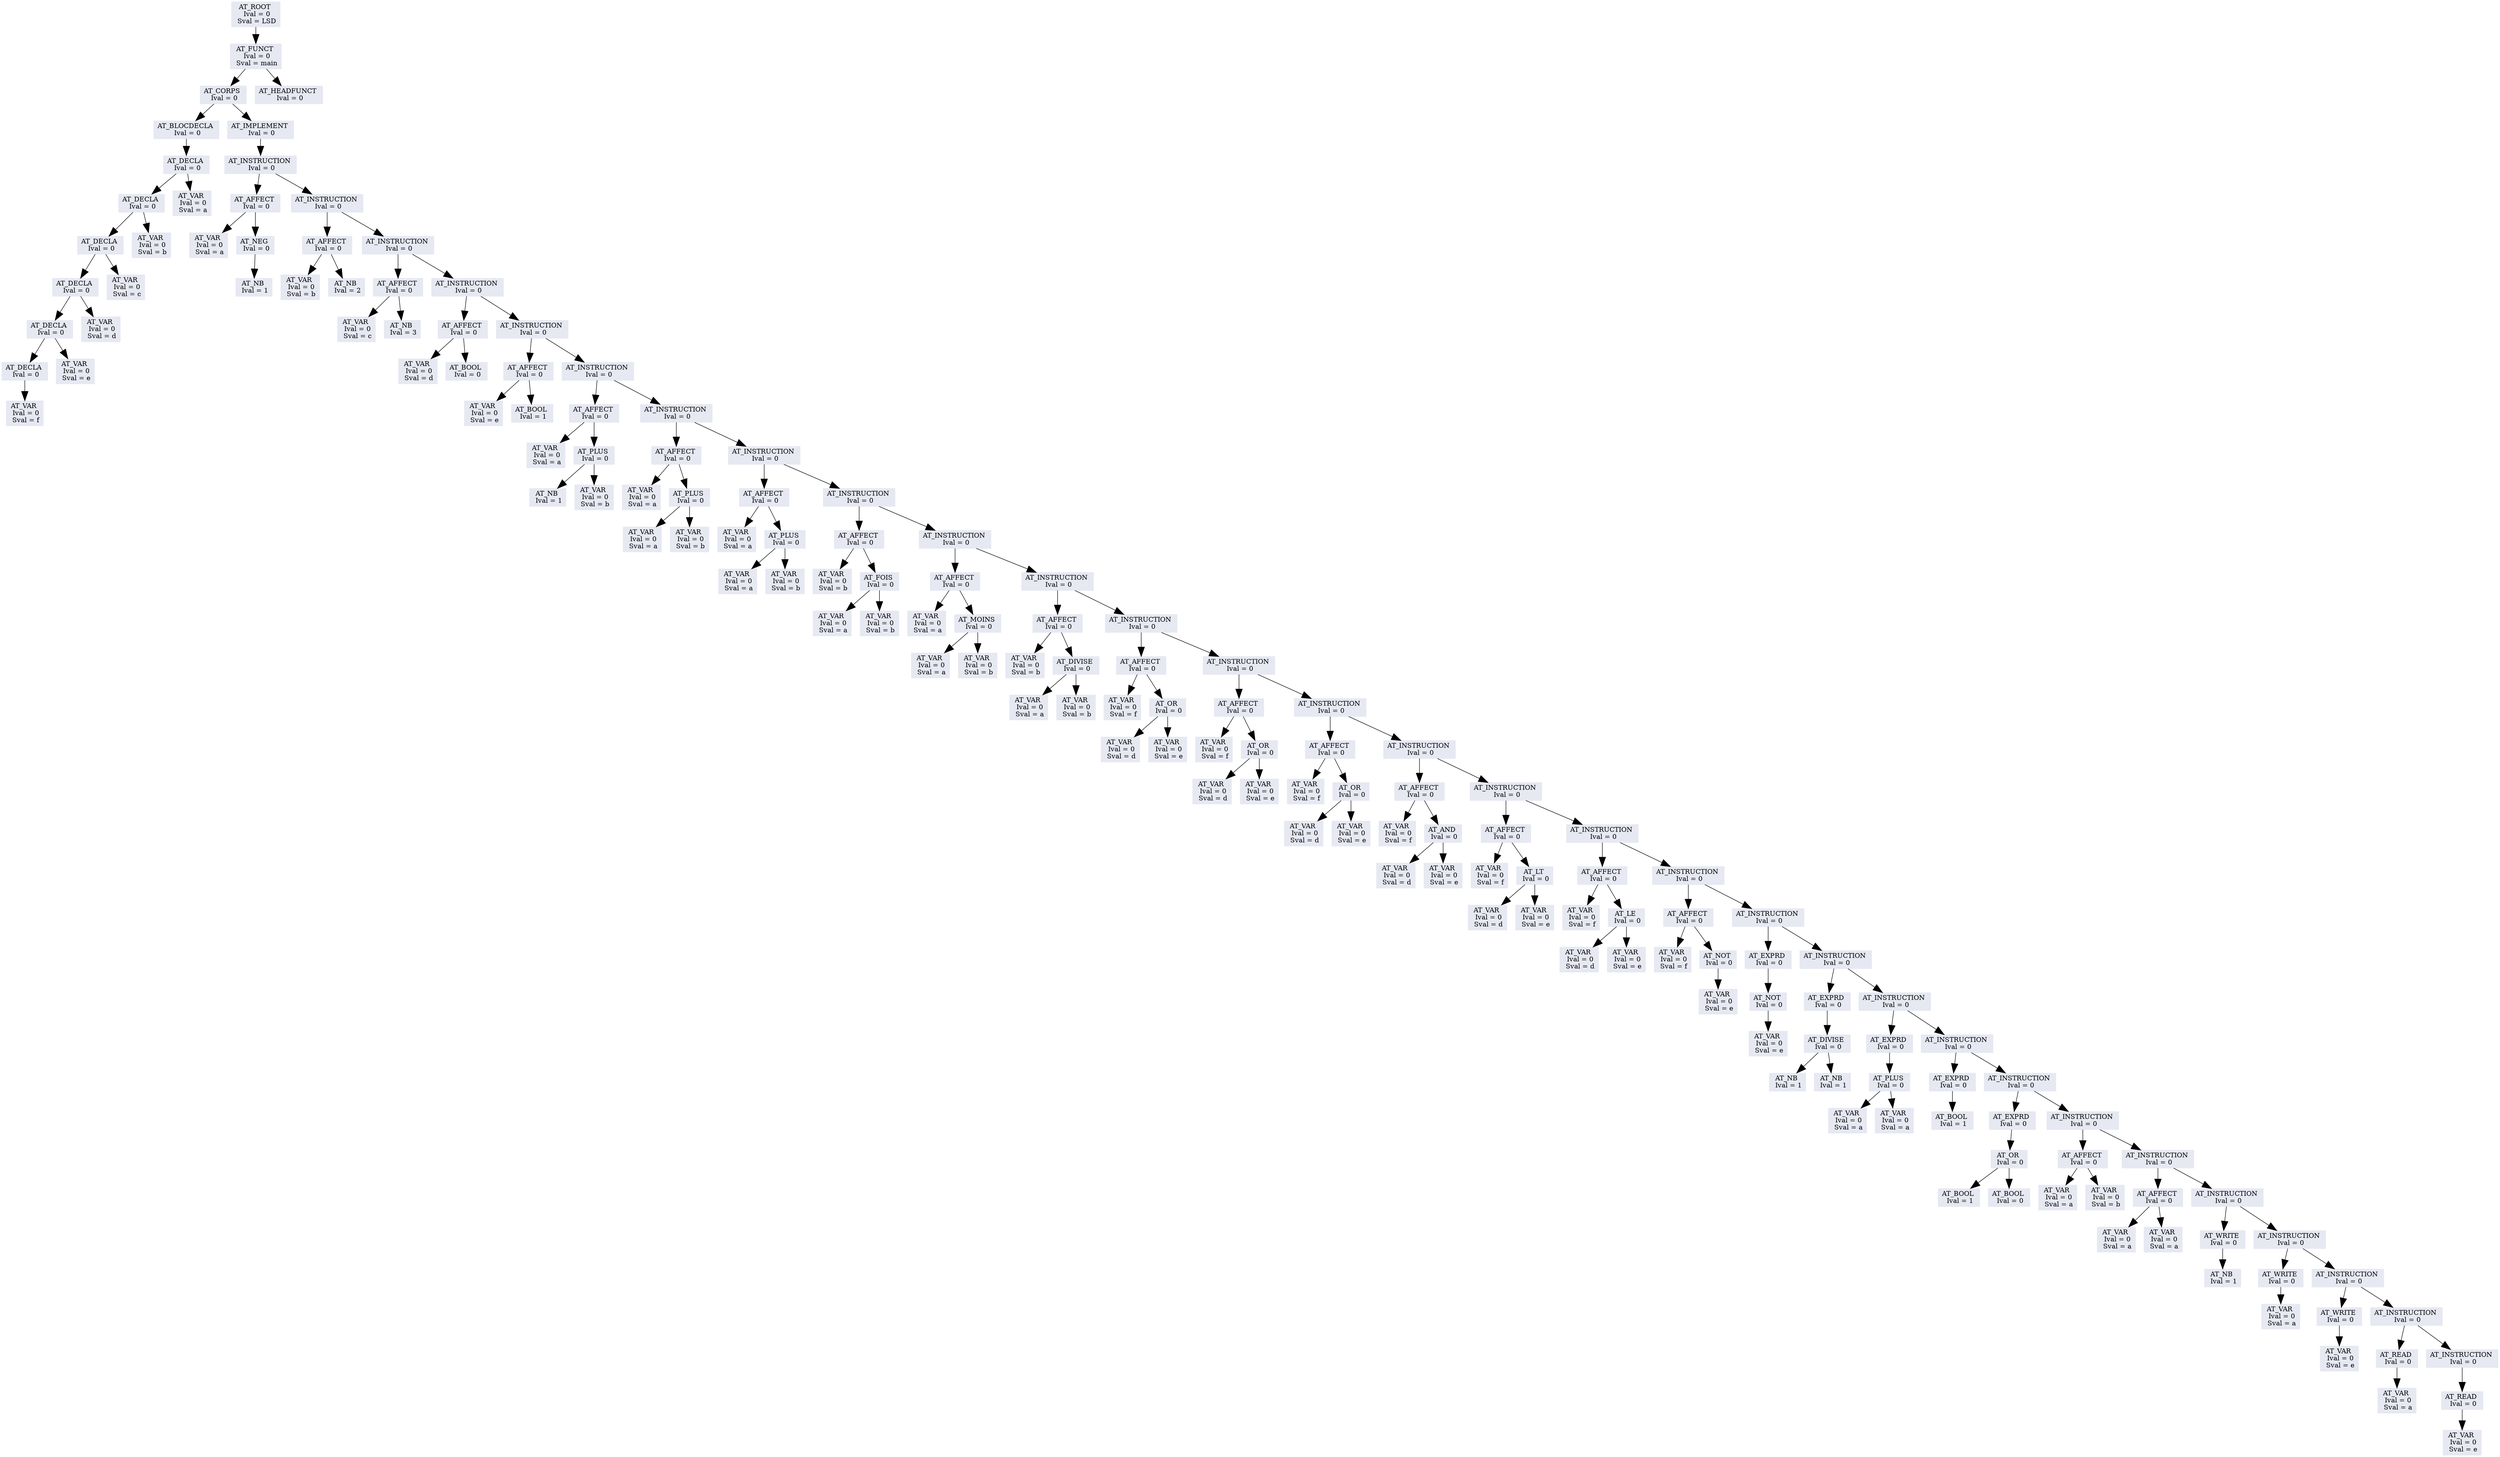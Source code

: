 //dot -Tjpg -oArbreGraph.jpg ArbreGraph.dot
digraph LSD12{
	bgcolor=white
	node [color="#9DACBF", fontcolor="#000000", style=filled];
	edge [arrowsize=2, color="#000000"];

// A remplacer avec ce qu'il y a entre ";*** BEGIN printTreeGraphViz(..) +locations ***" et ";*** END printTreeGraphViz(..) +locations ***"

"0x8724828";
"0x8724828"[shape=box, color="#e6e8f2", fontcolor="#000000",label="AT_ROOT \n Ival = 0\n Sval = LSD"];
"0x8724828" -> "0x8724808";
"0x8724808"[shape=box, color="#e6e8f2", fontcolor="#000000",label="AT_FUNCT \n Ival = 0\n Sval = main"];
"0x8724808" -> "0x87247e8";
"0x8724808" -> "0x8723078";
"0x87247e8"[shape=box, color="#e6e8f2", fontcolor="#000000",label="AT_CORPS \n Ival = 0"];
"0x87247e8" -> "0x8723278";
"0x87247e8" -> "0x87247c8";
"0x8723278"[shape=box, color="#e6e8f2", fontcolor="#000000",label="AT_BLOCDECLA \n Ival = 0"];
"0x8723278" -> "0x8723258";
"0x8723258"[shape=box, color="#e6e8f2", fontcolor="#000000",label="AT_DECLA \n Ival = 0"];
"0x8723258" -> "0x8723238";
"0x8723258" -> "0x87230a8";
"0x8723238"[shape=box, color="#e6e8f2", fontcolor="#000000",label="AT_DECLA \n Ival = 0"];
"0x8723238" -> "0x8723218";
"0x8723238" -> "0x87230d8";
"0x8723218"[shape=box, color="#e6e8f2", fontcolor="#000000",label="AT_DECLA \n Ival = 0"];
"0x8723218" -> "0x87231f8";
"0x8723218" -> "0x8723108";
"0x87231f8"[shape=box, color="#e6e8f2", fontcolor="#000000",label="AT_DECLA \n Ival = 0"];
"0x87231f8" -> "0x87231d8";
"0x87231f8" -> "0x8723138";
"0x87231d8"[shape=box, color="#e6e8f2", fontcolor="#000000",label="AT_DECLA \n Ival = 0"];
"0x87231d8" -> "0x87231b8";
"0x87231d8" -> "0x8723168";
"0x87231b8"[shape=box, color="#e6e8f2", fontcolor="#000000",label="AT_DECLA \n Ival = 0"];
"0x87231b8" -> "0x8723198";
"0x8723198"[shape=box, color="#e6e8f2", fontcolor="#000000",label="AT_VAR \n Ival = 0\n Sval = f"];
"0x8723168"[shape=box, color="#e6e8f2", fontcolor="#000000",label="AT_VAR \n Ival = 0\n Sval = e"];
"0x8723138"[shape=box, color="#e6e8f2", fontcolor="#000000",label="AT_VAR \n Ival = 0\n Sval = d"];
"0x8723108"[shape=box, color="#e6e8f2", fontcolor="#000000",label="AT_VAR \n Ival = 0\n Sval = c"];
"0x87230d8"[shape=box, color="#e6e8f2", fontcolor="#000000",label="AT_VAR \n Ival = 0\n Sval = b"];
"0x87230a8"[shape=box, color="#e6e8f2", fontcolor="#000000",label="AT_VAR \n Ival = 0\n Sval = a"];
"0x87247c8"[shape=box, color="#e6e8f2", fontcolor="#000000",label="AT_IMPLEMENT \n Ival = 0"];
"0x87247c8" -> "0x87247a8";
"0x87247a8"[shape=box, color="#e6e8f2", fontcolor="#000000",label="AT_INSTRUCTION \n Ival = 0"];
"0x87247a8" -> "0x8723308";
"0x87247a8" -> "0x8724788";
"0x8723308"[shape=box, color="#e6e8f2", fontcolor="#000000",label="AT_AFFECT \n Ival = 0"];
"0x8723308" -> "0x87232a8";
"0x8723308" -> "0x87232e8";
"0x87232a8"[shape=box, color="#e6e8f2", fontcolor="#000000",label="AT_VAR \n Ival = 0\n Sval = a"];
"0x87232e8"[shape=box, color="#e6e8f2", fontcolor="#000000",label="AT_NEG \n Ival = 0"];
"0x87232e8" -> "0x87232c8";
"0x87232c8"[shape=box, color="#e6e8f2", fontcolor="#000000",label="AT_NB \n Ival = 1"];
"0x8724788"[shape=box, color="#e6e8f2", fontcolor="#000000",label="AT_INSTRUCTION \n Ival = 0"];
"0x8724788" -> "0x8723378";
"0x8724788" -> "0x8724768";
"0x8723378"[shape=box, color="#e6e8f2", fontcolor="#000000",label="AT_AFFECT \n Ival = 0"];
"0x8723378" -> "0x8723338";
"0x8723378" -> "0x8723358";
"0x8723338"[shape=box, color="#e6e8f2", fontcolor="#000000",label="AT_VAR \n Ival = 0\n Sval = b"];
"0x8723358"[shape=box, color="#e6e8f2", fontcolor="#000000",label="AT_NB \n Ival = 2"];
"0x8724768"[shape=box, color="#e6e8f2", fontcolor="#000000",label="AT_INSTRUCTION \n Ival = 0"];
"0x8724768" -> "0x87233e8";
"0x8724768" -> "0x8724748";
"0x87233e8"[shape=box, color="#e6e8f2", fontcolor="#000000",label="AT_AFFECT \n Ival = 0"];
"0x87233e8" -> "0x87233a8";
"0x87233e8" -> "0x87233c8";
"0x87233a8"[shape=box, color="#e6e8f2", fontcolor="#000000",label="AT_VAR \n Ival = 0\n Sval = c"];
"0x87233c8"[shape=box, color="#e6e8f2", fontcolor="#000000",label="AT_NB \n Ival = 3"];
"0x8724748"[shape=box, color="#e6e8f2", fontcolor="#000000",label="AT_INSTRUCTION \n Ival = 0"];
"0x8724748" -> "0x8723458";
"0x8724748" -> "0x8724728";
"0x8723458"[shape=box, color="#e6e8f2", fontcolor="#000000",label="AT_AFFECT \n Ival = 0"];
"0x8723458" -> "0x8723418";
"0x8723458" -> "0x8723438";
"0x8723418"[shape=box, color="#e6e8f2", fontcolor="#000000",label="AT_VAR \n Ival = 0\n Sval = d"];
"0x8723438"[shape=box, color="#e6e8f2", fontcolor="#000000",label="AT_BOOL \n Ival = 0"];
"0x8724728"[shape=box, color="#e6e8f2", fontcolor="#000000",label="AT_INSTRUCTION \n Ival = 0"];
"0x8724728" -> "0x87234c8";
"0x8724728" -> "0x8724708";
"0x87234c8"[shape=box, color="#e6e8f2", fontcolor="#000000",label="AT_AFFECT \n Ival = 0"];
"0x87234c8" -> "0x8723488";
"0x87234c8" -> "0x87234a8";
"0x8723488"[shape=box, color="#e6e8f2", fontcolor="#000000",label="AT_VAR \n Ival = 0\n Sval = e"];
"0x87234a8"[shape=box, color="#e6e8f2", fontcolor="#000000",label="AT_BOOL \n Ival = 1"];
"0x8724708"[shape=box, color="#e6e8f2", fontcolor="#000000",label="AT_INSTRUCTION \n Ival = 0"];
"0x8724708" -> "0x8723588";
"0x8724708" -> "0x87246e8";
"0x8723588"[shape=box, color="#e6e8f2", fontcolor="#000000",label="AT_AFFECT \n Ival = 0"];
"0x8723588" -> "0x87234f8";
"0x8723588" -> "0x8723568";
"0x87234f8"[shape=box, color="#e6e8f2", fontcolor="#000000",label="AT_VAR \n Ival = 0\n Sval = a"];
"0x8723568"[shape=box, color="#e6e8f2", fontcolor="#000000",label="AT_PLUS \n Ival = 0"];
"0x8723568" -> "0x8723518";
"0x8723568" -> "0x8723548";
"0x8723518"[shape=box, color="#e6e8f2", fontcolor="#000000",label="AT_NB \n Ival = 1"];
"0x8723548"[shape=box, color="#e6e8f2", fontcolor="#000000",label="AT_VAR \n Ival = 0\n Sval = b"];
"0x87246e8"[shape=box, color="#e6e8f2", fontcolor="#000000",label="AT_INSTRUCTION \n Ival = 0"];
"0x87246e8" -> "0x8723658";
"0x87246e8" -> "0x87246c8";
"0x8723658"[shape=box, color="#e6e8f2", fontcolor="#000000",label="AT_AFFECT \n Ival = 0"];
"0x8723658" -> "0x87235b8";
"0x8723658" -> "0x8723638";
"0x87235b8"[shape=box, color="#e6e8f2", fontcolor="#000000",label="AT_VAR \n Ival = 0\n Sval = a"];
"0x8723638"[shape=box, color="#e6e8f2", fontcolor="#000000",label="AT_PLUS \n Ival = 0"];
"0x8723638" -> "0x87235e8";
"0x8723638" -> "0x8723618";
"0x87235e8"[shape=box, color="#e6e8f2", fontcolor="#000000",label="AT_VAR \n Ival = 0\n Sval = a"];
"0x8723618"[shape=box, color="#e6e8f2", fontcolor="#000000",label="AT_VAR \n Ival = 0\n Sval = b"];
"0x87246c8"[shape=box, color="#e6e8f2", fontcolor="#000000",label="AT_INSTRUCTION \n Ival = 0"];
"0x87246c8" -> "0x8723728";
"0x87246c8" -> "0x87246a8";
"0x8723728"[shape=box, color="#e6e8f2", fontcolor="#000000",label="AT_AFFECT \n Ival = 0"];
"0x8723728" -> "0x8723688";
"0x8723728" -> "0x8723708";
"0x8723688"[shape=box, color="#e6e8f2", fontcolor="#000000",label="AT_VAR \n Ival = 0\n Sval = a"];
"0x8723708"[shape=box, color="#e6e8f2", fontcolor="#000000",label="AT_PLUS \n Ival = 0"];
"0x8723708" -> "0x87236b8";
"0x8723708" -> "0x87236e8";
"0x87236b8"[shape=box, color="#e6e8f2", fontcolor="#000000",label="AT_VAR \n Ival = 0\n Sval = a"];
"0x87236e8"[shape=box, color="#e6e8f2", fontcolor="#000000",label="AT_VAR \n Ival = 0\n Sval = b"];
"0x87246a8"[shape=box, color="#e6e8f2", fontcolor="#000000",label="AT_INSTRUCTION \n Ival = 0"];
"0x87246a8" -> "0x87237f8";
"0x87246a8" -> "0x8724688";
"0x87237f8"[shape=box, color="#e6e8f2", fontcolor="#000000",label="AT_AFFECT \n Ival = 0"];
"0x87237f8" -> "0x8723758";
"0x87237f8" -> "0x87237d8";
"0x8723758"[shape=box, color="#e6e8f2", fontcolor="#000000",label="AT_VAR \n Ival = 0\n Sval = b"];
"0x87237d8"[shape=box, color="#e6e8f2", fontcolor="#000000",label="AT_FOIS \n Ival = 0"];
"0x87237d8" -> "0x8723788";
"0x87237d8" -> "0x87237b8";
"0x8723788"[shape=box, color="#e6e8f2", fontcolor="#000000",label="AT_VAR \n Ival = 0\n Sval = a"];
"0x87237b8"[shape=box, color="#e6e8f2", fontcolor="#000000",label="AT_VAR \n Ival = 0\n Sval = b"];
"0x8724688"[shape=box, color="#e6e8f2", fontcolor="#000000",label="AT_INSTRUCTION \n Ival = 0"];
"0x8724688" -> "0x87238c8";
"0x8724688" -> "0x8724668";
"0x87238c8"[shape=box, color="#e6e8f2", fontcolor="#000000",label="AT_AFFECT \n Ival = 0"];
"0x87238c8" -> "0x8723828";
"0x87238c8" -> "0x87238a8";
"0x8723828"[shape=box, color="#e6e8f2", fontcolor="#000000",label="AT_VAR \n Ival = 0\n Sval = a"];
"0x87238a8"[shape=box, color="#e6e8f2", fontcolor="#000000",label="AT_MOINS \n Ival = 0"];
"0x87238a8" -> "0x8723858";
"0x87238a8" -> "0x8723888";
"0x8723858"[shape=box, color="#e6e8f2", fontcolor="#000000",label="AT_VAR \n Ival = 0\n Sval = a"];
"0x8723888"[shape=box, color="#e6e8f2", fontcolor="#000000",label="AT_VAR \n Ival = 0\n Sval = b"];
"0x8724668"[shape=box, color="#e6e8f2", fontcolor="#000000",label="AT_INSTRUCTION \n Ival = 0"];
"0x8724668" -> "0x8723998";
"0x8724668" -> "0x8724648";
"0x8723998"[shape=box, color="#e6e8f2", fontcolor="#000000",label="AT_AFFECT \n Ival = 0"];
"0x8723998" -> "0x87238f8";
"0x8723998" -> "0x8723978";
"0x87238f8"[shape=box, color="#e6e8f2", fontcolor="#000000",label="AT_VAR \n Ival = 0\n Sval = b"];
"0x8723978"[shape=box, color="#e6e8f2", fontcolor="#000000",label="AT_DIVISE \n Ival = 0"];
"0x8723978" -> "0x8723928";
"0x8723978" -> "0x8723958";
"0x8723928"[shape=box, color="#e6e8f2", fontcolor="#000000",label="AT_VAR \n Ival = 0\n Sval = a"];
"0x8723958"[shape=box, color="#e6e8f2", fontcolor="#000000",label="AT_VAR \n Ival = 0\n Sval = b"];
"0x8724648"[shape=box, color="#e6e8f2", fontcolor="#000000",label="AT_INSTRUCTION \n Ival = 0"];
"0x8724648" -> "0x8723a68";
"0x8724648" -> "0x8724628";
"0x8723a68"[shape=box, color="#e6e8f2", fontcolor="#000000",label="AT_AFFECT \n Ival = 0"];
"0x8723a68" -> "0x87239c8";
"0x8723a68" -> "0x8723a48";
"0x87239c8"[shape=box, color="#e6e8f2", fontcolor="#000000",label="AT_VAR \n Ival = 0\n Sval = f"];
"0x8723a48"[shape=box, color="#e6e8f2", fontcolor="#000000",label="AT_OR \n Ival = 0"];
"0x8723a48" -> "0x87239f8";
"0x8723a48" -> "0x8723a28";
"0x87239f8"[shape=box, color="#e6e8f2", fontcolor="#000000",label="AT_VAR \n Ival = 0\n Sval = d"];
"0x8723a28"[shape=box, color="#e6e8f2", fontcolor="#000000",label="AT_VAR \n Ival = 0\n Sval = e"];
"0x8724628"[shape=box, color="#e6e8f2", fontcolor="#000000",label="AT_INSTRUCTION \n Ival = 0"];
"0x8724628" -> "0x8723b38";
"0x8724628" -> "0x8724608";
"0x8723b38"[shape=box, color="#e6e8f2", fontcolor="#000000",label="AT_AFFECT \n Ival = 0"];
"0x8723b38" -> "0x8723a98";
"0x8723b38" -> "0x8723b18";
"0x8723a98"[shape=box, color="#e6e8f2", fontcolor="#000000",label="AT_VAR \n Ival = 0\n Sval = f"];
"0x8723b18"[shape=box, color="#e6e8f2", fontcolor="#000000",label="AT_OR \n Ival = 0"];
"0x8723b18" -> "0x8723ac8";
"0x8723b18" -> "0x8723af8";
"0x8723ac8"[shape=box, color="#e6e8f2", fontcolor="#000000",label="AT_VAR \n Ival = 0\n Sval = d"];
"0x8723af8"[shape=box, color="#e6e8f2", fontcolor="#000000",label="AT_VAR \n Ival = 0\n Sval = e"];
"0x8724608"[shape=box, color="#e6e8f2", fontcolor="#000000",label="AT_INSTRUCTION \n Ival = 0"];
"0x8724608" -> "0x8723c08";
"0x8724608" -> "0x87245e8";
"0x8723c08"[shape=box, color="#e6e8f2", fontcolor="#000000",label="AT_AFFECT \n Ival = 0"];
"0x8723c08" -> "0x8723b68";
"0x8723c08" -> "0x8723be8";
"0x8723b68"[shape=box, color="#e6e8f2", fontcolor="#000000",label="AT_VAR \n Ival = 0\n Sval = f"];
"0x8723be8"[shape=box, color="#e6e8f2", fontcolor="#000000",label="AT_OR \n Ival = 0"];
"0x8723be8" -> "0x8723b98";
"0x8723be8" -> "0x8723bc8";
"0x8723b98"[shape=box, color="#e6e8f2", fontcolor="#000000",label="AT_VAR \n Ival = 0\n Sval = d"];
"0x8723bc8"[shape=box, color="#e6e8f2", fontcolor="#000000",label="AT_VAR \n Ival = 0\n Sval = e"];
"0x87245e8"[shape=box, color="#e6e8f2", fontcolor="#000000",label="AT_INSTRUCTION \n Ival = 0"];
"0x87245e8" -> "0x8723cd8";
"0x87245e8" -> "0x87245c8";
"0x8723cd8"[shape=box, color="#e6e8f2", fontcolor="#000000",label="AT_AFFECT \n Ival = 0"];
"0x8723cd8" -> "0x8723c38";
"0x8723cd8" -> "0x8723cb8";
"0x8723c38"[shape=box, color="#e6e8f2", fontcolor="#000000",label="AT_VAR \n Ival = 0\n Sval = f"];
"0x8723cb8"[shape=box, color="#e6e8f2", fontcolor="#000000",label="AT_AND \n Ival = 0"];
"0x8723cb8" -> "0x8723c68";
"0x8723cb8" -> "0x8723c98";
"0x8723c68"[shape=box, color="#e6e8f2", fontcolor="#000000",label="AT_VAR \n Ival = 0\n Sval = d"];
"0x8723c98"[shape=box, color="#e6e8f2", fontcolor="#000000",label="AT_VAR \n Ival = 0\n Sval = e"];
"0x87245c8"[shape=box, color="#e6e8f2", fontcolor="#000000",label="AT_INSTRUCTION \n Ival = 0"];
"0x87245c8" -> "0x8723da8";
"0x87245c8" -> "0x87245a8";
"0x8723da8"[shape=box, color="#e6e8f2", fontcolor="#000000",label="AT_AFFECT \n Ival = 0"];
"0x8723da8" -> "0x8723d08";
"0x8723da8" -> "0x8723d88";
"0x8723d08"[shape=box, color="#e6e8f2", fontcolor="#000000",label="AT_VAR \n Ival = 0\n Sval = f"];
"0x8723d88"[shape=box, color="#e6e8f2", fontcolor="#000000",label="AT_LT \n Ival = 0"];
"0x8723d88" -> "0x8723d38";
"0x8723d88" -> "0x8723d68";
"0x8723d38"[shape=box, color="#e6e8f2", fontcolor="#000000",label="AT_VAR \n Ival = 0\n Sval = d"];
"0x8723d68"[shape=box, color="#e6e8f2", fontcolor="#000000",label="AT_VAR \n Ival = 0\n Sval = e"];
"0x87245a8"[shape=box, color="#e6e8f2", fontcolor="#000000",label="AT_INSTRUCTION \n Ival = 0"];
"0x87245a8" -> "0x8723e78";
"0x87245a8" -> "0x8724588";
"0x8723e78"[shape=box, color="#e6e8f2", fontcolor="#000000",label="AT_AFFECT \n Ival = 0"];
"0x8723e78" -> "0x8723dd8";
"0x8723e78" -> "0x8723e58";
"0x8723dd8"[shape=box, color="#e6e8f2", fontcolor="#000000",label="AT_VAR \n Ival = 0\n Sval = f"];
"0x8723e58"[shape=box, color="#e6e8f2", fontcolor="#000000",label="AT_LE \n Ival = 0"];
"0x8723e58" -> "0x8723e08";
"0x8723e58" -> "0x8723e38";
"0x8723e08"[shape=box, color="#e6e8f2", fontcolor="#000000",label="AT_VAR \n Ival = 0\n Sval = d"];
"0x8723e38"[shape=box, color="#e6e8f2", fontcolor="#000000",label="AT_VAR \n Ival = 0\n Sval = e"];
"0x8724588"[shape=box, color="#e6e8f2", fontcolor="#000000",label="AT_INSTRUCTION \n Ival = 0"];
"0x8724588" -> "0x8723f18";
"0x8724588" -> "0x8724568";
"0x8723f18"[shape=box, color="#e6e8f2", fontcolor="#000000",label="AT_AFFECT \n Ival = 0"];
"0x8723f18" -> "0x8723ea8";
"0x8723f18" -> "0x8723ef8";
"0x8723ea8"[shape=box, color="#e6e8f2", fontcolor="#000000",label="AT_VAR \n Ival = 0\n Sval = f"];
"0x8723ef8"[shape=box, color="#e6e8f2", fontcolor="#000000",label="AT_NOT \n Ival = 0"];
"0x8723ef8" -> "0x8723ed8";
"0x8723ed8"[shape=box, color="#e6e8f2", fontcolor="#000000",label="AT_VAR \n Ival = 0\n Sval = e"];
"0x8724568"[shape=box, color="#e6e8f2", fontcolor="#000000",label="AT_INSTRUCTION \n Ival = 0"];
"0x8724568" -> "0x8723f88";
"0x8724568" -> "0x8724548";
"0x8723f88"[shape=box, color="#e6e8f2", fontcolor="#000000",label="AT_EXPRD \n Ival = 0"];
"0x8723f88" -> "0x8723f68";
"0x8723f68"[shape=box, color="#e6e8f2", fontcolor="#000000",label="AT_NOT \n Ival = 0"];
"0x8723f68" -> "0x8723f48";
"0x8723f48"[shape=box, color="#e6e8f2", fontcolor="#000000",label="AT_VAR \n Ival = 0\n Sval = e"];
"0x8724548"[shape=box, color="#e6e8f2", fontcolor="#000000",label="AT_INSTRUCTION \n Ival = 0"];
"0x8724548" -> "0x8724008";
"0x8724548" -> "0x8724528";
"0x8724008"[shape=box, color="#e6e8f2", fontcolor="#000000",label="AT_EXPRD \n Ival = 0"];
"0x8724008" -> "0x8723fe8";
"0x8723fe8"[shape=box, color="#e6e8f2", fontcolor="#000000",label="AT_DIVISE \n Ival = 0"];
"0x8723fe8" -> "0x8723fa8";
"0x8723fe8" -> "0x8723fc8";
"0x8723fa8"[shape=box, color="#e6e8f2", fontcolor="#000000",label="AT_NB \n Ival = 1"];
"0x8723fc8"[shape=box, color="#e6e8f2", fontcolor="#000000",label="AT_NB \n Ival = 1"];
"0x8724528"[shape=box, color="#e6e8f2", fontcolor="#000000",label="AT_INSTRUCTION \n Ival = 0"];
"0x8724528" -> "0x87240a8";
"0x8724528" -> "0x8724508";
"0x87240a8"[shape=box, color="#e6e8f2", fontcolor="#000000",label="AT_EXPRD \n Ival = 0"];
"0x87240a8" -> "0x8724088";
"0x8724088"[shape=box, color="#e6e8f2", fontcolor="#000000",label="AT_PLUS \n Ival = 0"];
"0x8724088" -> "0x8724038";
"0x8724088" -> "0x8724068";
"0x8724038"[shape=box, color="#e6e8f2", fontcolor="#000000",label="AT_VAR \n Ival = 0\n Sval = a"];
"0x8724068"[shape=box, color="#e6e8f2", fontcolor="#000000",label="AT_VAR \n Ival = 0\n Sval = a"];
"0x8724508"[shape=box, color="#e6e8f2", fontcolor="#000000",label="AT_INSTRUCTION \n Ival = 0"];
"0x8724508" -> "0x87240e8";
"0x8724508" -> "0x87244e8";
"0x87240e8"[shape=box, color="#e6e8f2", fontcolor="#000000",label="AT_EXPRD \n Ival = 0"];
"0x87240e8" -> "0x87240c8";
"0x87240c8"[shape=box, color="#e6e8f2", fontcolor="#000000",label="AT_BOOL \n Ival = 1"];
"0x87244e8"[shape=box, color="#e6e8f2", fontcolor="#000000",label="AT_INSTRUCTION \n Ival = 0"];
"0x87244e8" -> "0x8724168";
"0x87244e8" -> "0x87244c8";
"0x8724168"[shape=box, color="#e6e8f2", fontcolor="#000000",label="AT_EXPRD \n Ival = 0"];
"0x8724168" -> "0x8724148";
"0x8724148"[shape=box, color="#e6e8f2", fontcolor="#000000",label="AT_OR \n Ival = 0"];
"0x8724148" -> "0x8724108";
"0x8724148" -> "0x8724128";
"0x8724108"[shape=box, color="#e6e8f2", fontcolor="#000000",label="AT_BOOL \n Ival = 1"];
"0x8724128"[shape=box, color="#e6e8f2", fontcolor="#000000",label="AT_BOOL \n Ival = 0"];
"0x87244c8"[shape=box, color="#e6e8f2", fontcolor="#000000",label="AT_INSTRUCTION \n Ival = 0"];
"0x87244c8" -> "0x87241e8";
"0x87244c8" -> "0x87244a8";
"0x87241e8"[shape=box, color="#e6e8f2", fontcolor="#000000",label="AT_AFFECT \n Ival = 0"];
"0x87241e8" -> "0x8724198";
"0x87241e8" -> "0x87241c8";
"0x8724198"[shape=box, color="#e6e8f2", fontcolor="#000000",label="AT_VAR \n Ival = 0\n Sval = a"];
"0x87241c8"[shape=box, color="#e6e8f2", fontcolor="#000000",label="AT_VAR \n Ival = 0\n Sval = b"];
"0x87244a8"[shape=box, color="#e6e8f2", fontcolor="#000000",label="AT_INSTRUCTION \n Ival = 0"];
"0x87244a8" -> "0x8724268";
"0x87244a8" -> "0x8724488";
"0x8724268"[shape=box, color="#e6e8f2", fontcolor="#000000",label="AT_AFFECT \n Ival = 0"];
"0x8724268" -> "0x8724218";
"0x8724268" -> "0x8724248";
"0x8724218"[shape=box, color="#e6e8f2", fontcolor="#000000",label="AT_VAR \n Ival = 0\n Sval = a"];
"0x8724248"[shape=box, color="#e6e8f2", fontcolor="#000000",label="AT_VAR \n Ival = 0\n Sval = a"];
"0x8724488"[shape=box, color="#e6e8f2", fontcolor="#000000",label="AT_INSTRUCTION \n Ival = 0"];
"0x8724488" -> "0x87242a8";
"0x8724488" -> "0x8724468";
"0x87242a8"[shape=box, color="#e6e8f2", fontcolor="#000000",label="AT_WRITE \n Ival = 0"];
"0x87242a8" -> "0x8724288";
"0x8724288"[shape=box, color="#e6e8f2", fontcolor="#000000",label="AT_NB \n Ival = 1"];
"0x8724468"[shape=box, color="#e6e8f2", fontcolor="#000000",label="AT_INSTRUCTION \n Ival = 0"];
"0x8724468" -> "0x87242f8";
"0x8724468" -> "0x8724448";
"0x87242f8"[shape=box, color="#e6e8f2", fontcolor="#000000",label="AT_WRITE \n Ival = 0"];
"0x87242f8" -> "0x87242d8";
"0x87242d8"[shape=box, color="#e6e8f2", fontcolor="#000000",label="AT_VAR \n Ival = 0\n Sval = a"];
"0x8724448"[shape=box, color="#e6e8f2", fontcolor="#000000",label="AT_INSTRUCTION \n Ival = 0"];
"0x8724448" -> "0x8724348";
"0x8724448" -> "0x8724428";
"0x8724348"[shape=box, color="#e6e8f2", fontcolor="#000000",label="AT_WRITE \n Ival = 0"];
"0x8724348" -> "0x8724328";
"0x8724328"[shape=box, color="#e6e8f2", fontcolor="#000000",label="AT_VAR \n Ival = 0\n Sval = e"];
"0x8724428"[shape=box, color="#e6e8f2", fontcolor="#000000",label="AT_INSTRUCTION \n Ival = 0"];
"0x8724428" -> "0x8724398";
"0x8724428" -> "0x8724408";
"0x8724398"[shape=box, color="#e6e8f2", fontcolor="#000000",label="AT_READ \n Ival = 0"];
"0x8724398" -> "0x8724378";
"0x8724378"[shape=box, color="#e6e8f2", fontcolor="#000000",label="AT_VAR \n Ival = 0\n Sval = a"];
"0x8724408"[shape=box, color="#e6e8f2", fontcolor="#000000",label="AT_INSTRUCTION \n Ival = 0"];
"0x8724408" -> "0x87243e8";
"0x87243e8"[shape=box, color="#e6e8f2", fontcolor="#000000",label="AT_READ \n Ival = 0"];
"0x87243e8" -> "0x87243c8";
"0x87243c8"[shape=box, color="#e6e8f2", fontcolor="#000000",label="AT_VAR \n Ival = 0\n Sval = e"];
"0x8723078"[shape=box, color="#e6e8f2", fontcolor="#000000",label="AT_HEADFUNCT \n Ival = 0"];

}
